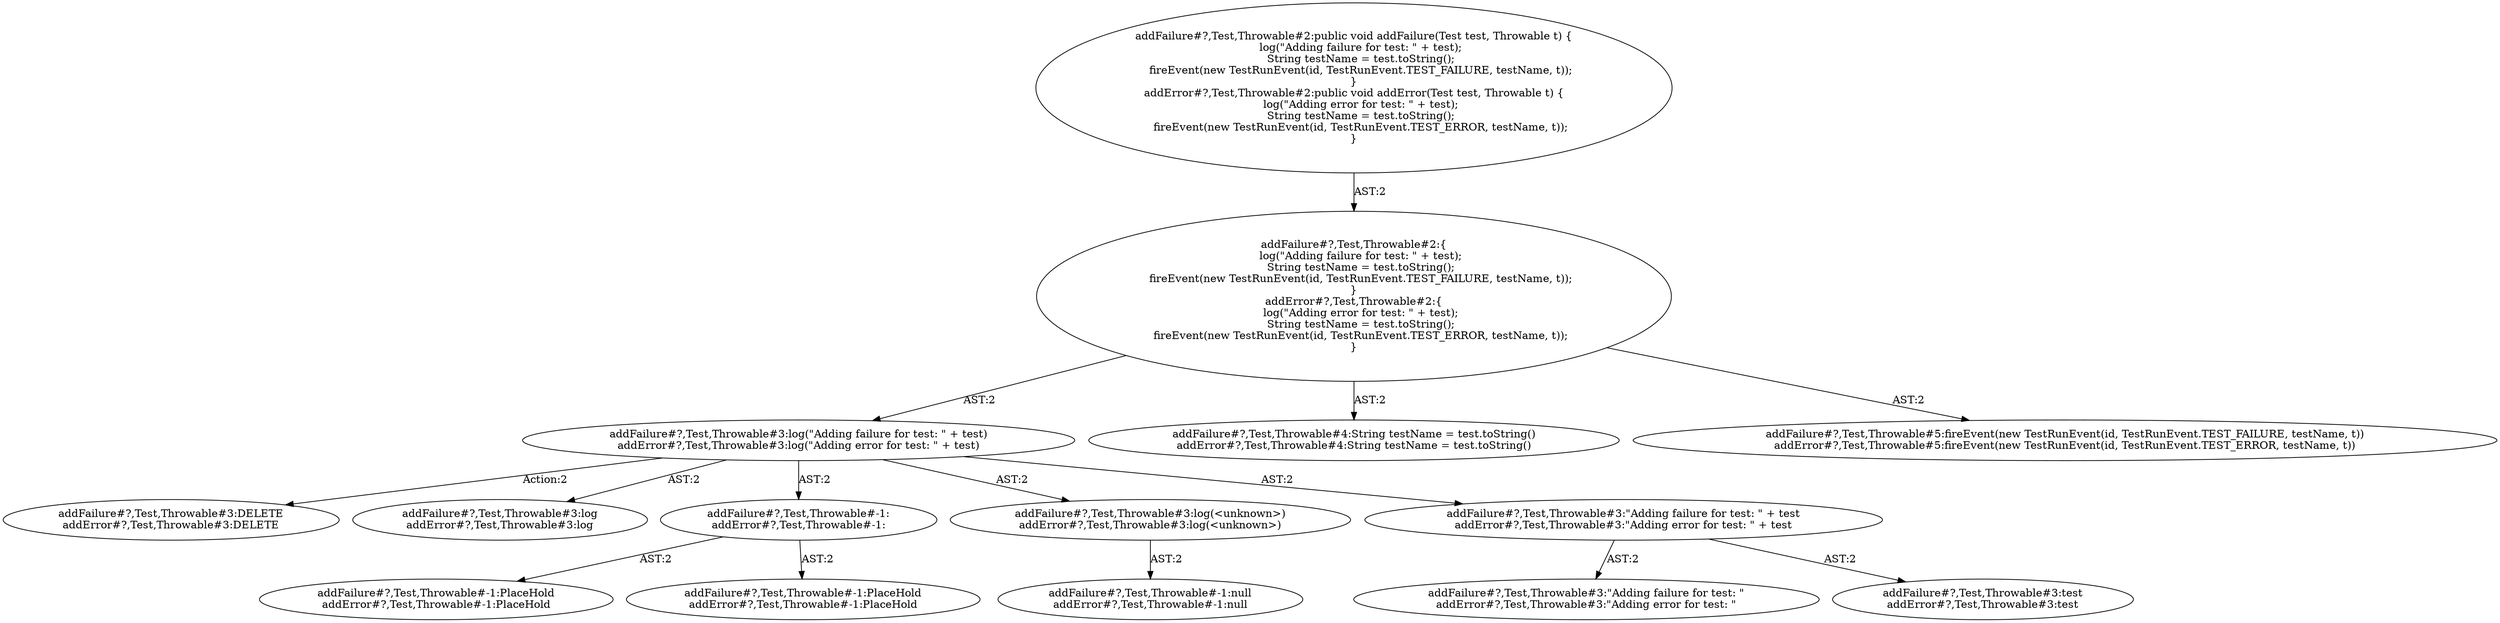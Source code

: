 digraph "Pattern" {
0 [label="addFailure#?,Test,Throwable#3:DELETE
addError#?,Test,Throwable#3:DELETE" shape=ellipse]
1 [label="addFailure#?,Test,Throwable#3:log(\"Adding failure for test: \" + test)
addError#?,Test,Throwable#3:log(\"Adding error for test: \" + test)" shape=ellipse]
2 [label="addFailure#?,Test,Throwable#2:\{
    log(\"Adding failure for test: \" + test);
    String testName = test.toString();
    fireEvent(new TestRunEvent(id, TestRunEvent.TEST_FAILURE, testName, t));
\}
addError#?,Test,Throwable#2:\{
    log(\"Adding error for test: \" + test);
    String testName = test.toString();
    fireEvent(new TestRunEvent(id, TestRunEvent.TEST_ERROR, testName, t));
\}" shape=ellipse]
3 [label="addFailure#?,Test,Throwable#2:public void addFailure(Test test, Throwable t) \{
    log(\"Adding failure for test: \" + test);
    String testName = test.toString();
    fireEvent(new TestRunEvent(id, TestRunEvent.TEST_FAILURE, testName, t));
\}
addError#?,Test,Throwable#2:public void addError(Test test, Throwable t) \{
    log(\"Adding error for test: \" + test);
    String testName = test.toString();
    fireEvent(new TestRunEvent(id, TestRunEvent.TEST_ERROR, testName, t));
\}" shape=ellipse]
4 [label="addFailure#?,Test,Throwable#4:String testName = test.toString()
addError#?,Test,Throwable#4:String testName = test.toString()" shape=ellipse]
5 [label="addFailure#?,Test,Throwable#5:fireEvent(new TestRunEvent(id, TestRunEvent.TEST_FAILURE, testName, t))
addError#?,Test,Throwable#5:fireEvent(new TestRunEvent(id, TestRunEvent.TEST_ERROR, testName, t))" shape=ellipse]
6 [label="addFailure#?,Test,Throwable#3:log
addError#?,Test,Throwable#3:log" shape=ellipse]
7 [label="addFailure#?,Test,Throwable#-1:
addError#?,Test,Throwable#-1:" shape=ellipse]
8 [label="addFailure#?,Test,Throwable#-1:PlaceHold
addError#?,Test,Throwable#-1:PlaceHold" shape=ellipse]
9 [label="addFailure#?,Test,Throwable#-1:PlaceHold
addError#?,Test,Throwable#-1:PlaceHold" shape=ellipse]
10 [label="addFailure#?,Test,Throwable#3:log(<unknown>)
addError#?,Test,Throwable#3:log(<unknown>)" shape=ellipse]
11 [label="addFailure#?,Test,Throwable#-1:null
addError#?,Test,Throwable#-1:null" shape=ellipse]
12 [label="addFailure#?,Test,Throwable#3:\"Adding failure for test: \" + test
addError#?,Test,Throwable#3:\"Adding error for test: \" + test" shape=ellipse]
13 [label="addFailure#?,Test,Throwable#3:\"Adding failure for test: \"
addError#?,Test,Throwable#3:\"Adding error for test: \"" shape=ellipse]
14 [label="addFailure#?,Test,Throwable#3:test
addError#?,Test,Throwable#3:test" shape=ellipse]
1 -> 0 [label="Action:2"];
1 -> 6 [label="AST:2"];
1 -> 7 [label="AST:2"];
1 -> 10 [label="AST:2"];
1 -> 12 [label="AST:2"];
2 -> 1 [label="AST:2"];
2 -> 4 [label="AST:2"];
2 -> 5 [label="AST:2"];
3 -> 2 [label="AST:2"];
7 -> 8 [label="AST:2"];
7 -> 9 [label="AST:2"];
10 -> 11 [label="AST:2"];
12 -> 13 [label="AST:2"];
12 -> 14 [label="AST:2"];
}